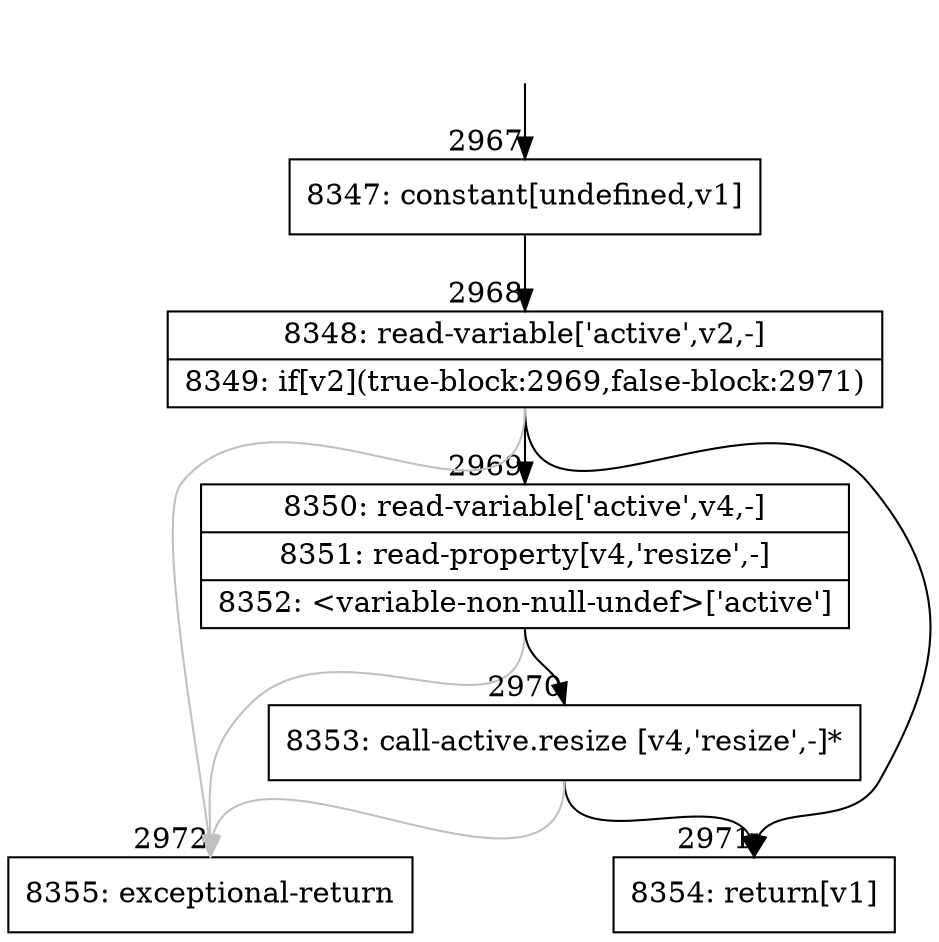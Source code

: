 digraph {
rankdir="TD"
BB_entry228[shape=none,label=""];
BB_entry228 -> BB2967 [tailport=s, headport=n, headlabel="    2967"]
BB2967 [shape=record label="{8347: constant[undefined,v1]}" ] 
BB2967 -> BB2968 [tailport=s, headport=n, headlabel="      2968"]
BB2968 [shape=record label="{8348: read-variable['active',v2,-]|8349: if[v2](true-block:2969,false-block:2971)}" ] 
BB2968 -> BB2969 [tailport=s, headport=n, headlabel="      2969"]
BB2968 -> BB2971 [tailport=s, headport=n, headlabel="      2971"]
BB2968 -> BB2972 [tailport=s, headport=n, color=gray, headlabel="      2972"]
BB2969 [shape=record label="{8350: read-variable['active',v4,-]|8351: read-property[v4,'resize',-]|8352: \<variable-non-null-undef\>['active']}" ] 
BB2969 -> BB2970 [tailport=s, headport=n, headlabel="      2970"]
BB2969 -> BB2972 [tailport=s, headport=n, color=gray]
BB2970 [shape=record label="{8353: call-active.resize [v4,'resize',-]*}" ] 
BB2970 -> BB2971 [tailport=s, headport=n]
BB2970 -> BB2972 [tailport=s, headport=n, color=gray]
BB2971 [shape=record label="{8354: return[v1]}" ] 
BB2972 [shape=record label="{8355: exceptional-return}" ] 
//#$~ 2317
}
